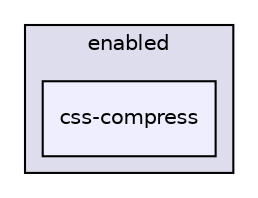 digraph "modules/enabled/css-compress" {
  compound=true
  node [ fontsize="10", fontname="Helvetica"];
  edge [ labelfontsize="10", labelfontname="Helvetica"];
  subgraph clusterdir_378ef3c682277ef2d15fb43e7be64692 {
    graph [ bgcolor="#ddddee", pencolor="black", label="enabled" fontname="Helvetica", fontsize="10", URL="dir_378ef3c682277ef2d15fb43e7be64692.html"]
  dir_0285512814cd36c235bf034a0a0e26dc [shape=box, label="css-compress", style="filled", fillcolor="#eeeeff", pencolor="black", URL="dir_0285512814cd36c235bf034a0a0e26dc.html"];
  }
}
